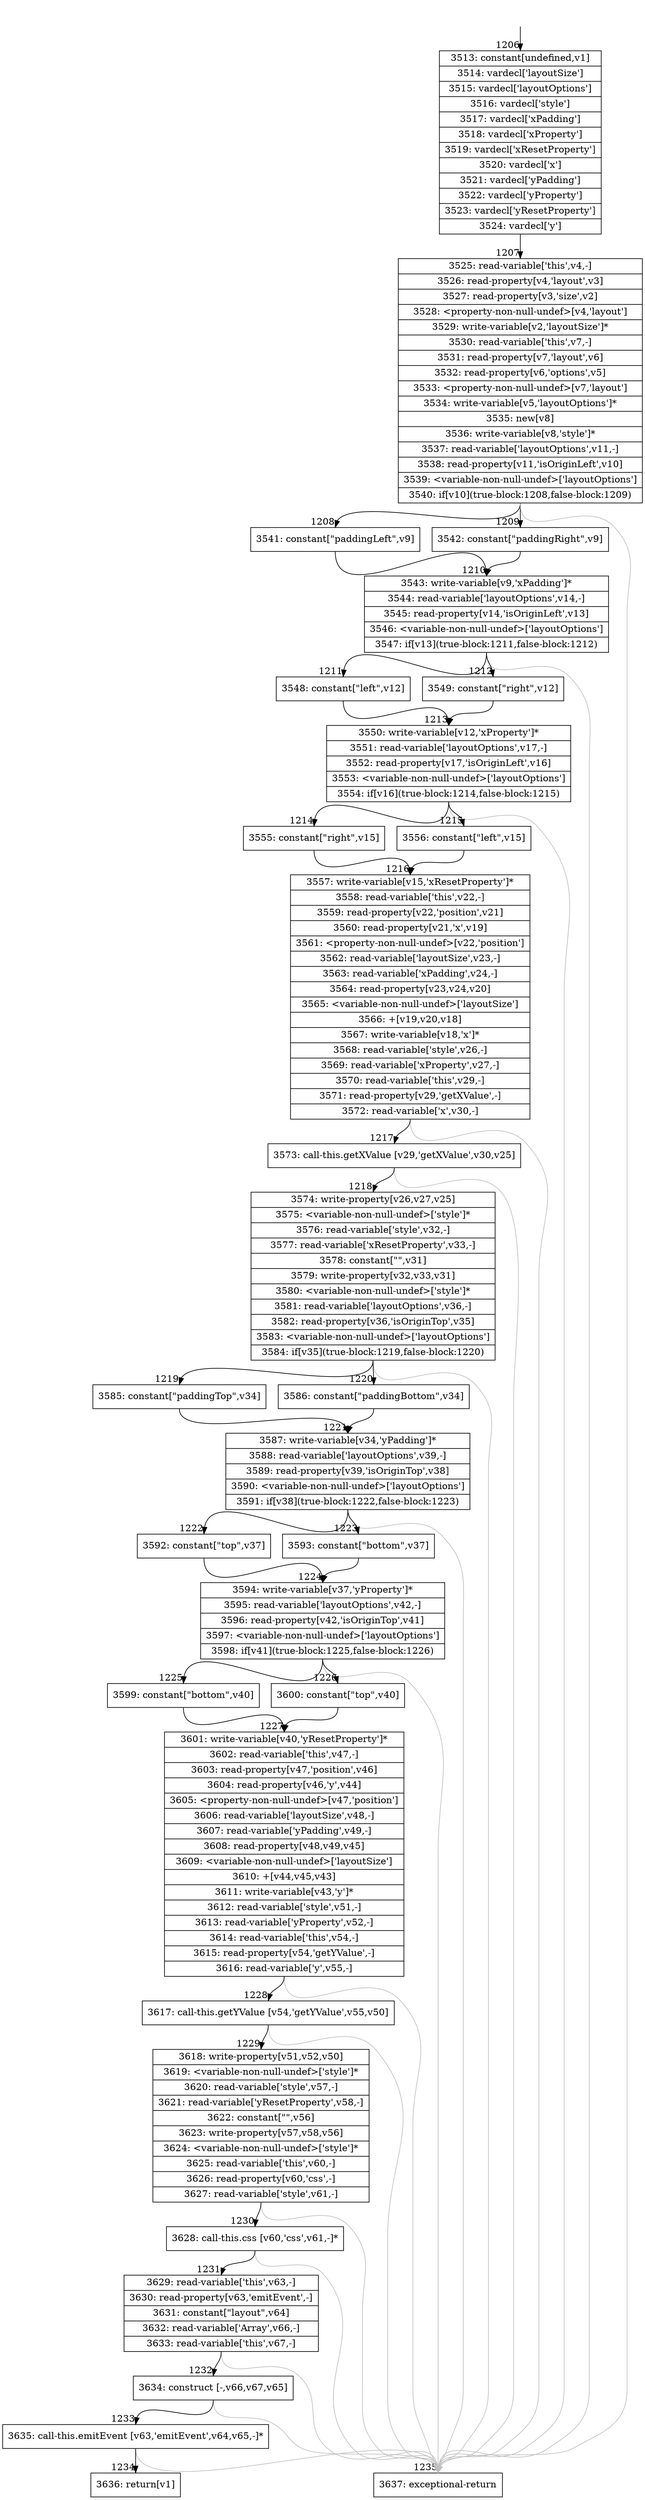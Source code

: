 digraph {
rankdir="TD"
BB_entry111[shape=none,label=""];
BB_entry111 -> BB1206 [tailport=s, headport=n, headlabel="    1206"]
BB1206 [shape=record label="{3513: constant[undefined,v1]|3514: vardecl['layoutSize']|3515: vardecl['layoutOptions']|3516: vardecl['style']|3517: vardecl['xPadding']|3518: vardecl['xProperty']|3519: vardecl['xResetProperty']|3520: vardecl['x']|3521: vardecl['yPadding']|3522: vardecl['yProperty']|3523: vardecl['yResetProperty']|3524: vardecl['y']}" ] 
BB1206 -> BB1207 [tailport=s, headport=n, headlabel="      1207"]
BB1207 [shape=record label="{3525: read-variable['this',v4,-]|3526: read-property[v4,'layout',v3]|3527: read-property[v3,'size',v2]|3528: \<property-non-null-undef\>[v4,'layout']|3529: write-variable[v2,'layoutSize']*|3530: read-variable['this',v7,-]|3531: read-property[v7,'layout',v6]|3532: read-property[v6,'options',v5]|3533: \<property-non-null-undef\>[v7,'layout']|3534: write-variable[v5,'layoutOptions']*|3535: new[v8]|3536: write-variable[v8,'style']*|3537: read-variable['layoutOptions',v11,-]|3538: read-property[v11,'isOriginLeft',v10]|3539: \<variable-non-null-undef\>['layoutOptions']|3540: if[v10](true-block:1208,false-block:1209)}" ] 
BB1207 -> BB1208 [tailport=s, headport=n, headlabel="      1208"]
BB1207 -> BB1209 [tailport=s, headport=n, headlabel="      1209"]
BB1207 -> BB1235 [tailport=s, headport=n, color=gray, headlabel="      1235"]
BB1208 [shape=record label="{3541: constant[\"paddingLeft\",v9]}" ] 
BB1208 -> BB1210 [tailport=s, headport=n, headlabel="      1210"]
BB1209 [shape=record label="{3542: constant[\"paddingRight\",v9]}" ] 
BB1209 -> BB1210 [tailport=s, headport=n]
BB1210 [shape=record label="{3543: write-variable[v9,'xPadding']*|3544: read-variable['layoutOptions',v14,-]|3545: read-property[v14,'isOriginLeft',v13]|3546: \<variable-non-null-undef\>['layoutOptions']|3547: if[v13](true-block:1211,false-block:1212)}" ] 
BB1210 -> BB1211 [tailport=s, headport=n, headlabel="      1211"]
BB1210 -> BB1212 [tailport=s, headport=n, headlabel="      1212"]
BB1210 -> BB1235 [tailport=s, headport=n, color=gray]
BB1211 [shape=record label="{3548: constant[\"left\",v12]}" ] 
BB1211 -> BB1213 [tailport=s, headport=n, headlabel="      1213"]
BB1212 [shape=record label="{3549: constant[\"right\",v12]}" ] 
BB1212 -> BB1213 [tailport=s, headport=n]
BB1213 [shape=record label="{3550: write-variable[v12,'xProperty']*|3551: read-variable['layoutOptions',v17,-]|3552: read-property[v17,'isOriginLeft',v16]|3553: \<variable-non-null-undef\>['layoutOptions']|3554: if[v16](true-block:1214,false-block:1215)}" ] 
BB1213 -> BB1214 [tailport=s, headport=n, headlabel="      1214"]
BB1213 -> BB1215 [tailport=s, headport=n, headlabel="      1215"]
BB1213 -> BB1235 [tailport=s, headport=n, color=gray]
BB1214 [shape=record label="{3555: constant[\"right\",v15]}" ] 
BB1214 -> BB1216 [tailport=s, headport=n, headlabel="      1216"]
BB1215 [shape=record label="{3556: constant[\"left\",v15]}" ] 
BB1215 -> BB1216 [tailport=s, headport=n]
BB1216 [shape=record label="{3557: write-variable[v15,'xResetProperty']*|3558: read-variable['this',v22,-]|3559: read-property[v22,'position',v21]|3560: read-property[v21,'x',v19]|3561: \<property-non-null-undef\>[v22,'position']|3562: read-variable['layoutSize',v23,-]|3563: read-variable['xPadding',v24,-]|3564: read-property[v23,v24,v20]|3565: \<variable-non-null-undef\>['layoutSize']|3566: +[v19,v20,v18]|3567: write-variable[v18,'x']*|3568: read-variable['style',v26,-]|3569: read-variable['xProperty',v27,-]|3570: read-variable['this',v29,-]|3571: read-property[v29,'getXValue',-]|3572: read-variable['x',v30,-]}" ] 
BB1216 -> BB1217 [tailport=s, headport=n, headlabel="      1217"]
BB1216 -> BB1235 [tailport=s, headport=n, color=gray]
BB1217 [shape=record label="{3573: call-this.getXValue [v29,'getXValue',v30,v25]}" ] 
BB1217 -> BB1218 [tailport=s, headport=n, headlabel="      1218"]
BB1217 -> BB1235 [tailport=s, headport=n, color=gray]
BB1218 [shape=record label="{3574: write-property[v26,v27,v25]|3575: \<variable-non-null-undef\>['style']*|3576: read-variable['style',v32,-]|3577: read-variable['xResetProperty',v33,-]|3578: constant[\"\",v31]|3579: write-property[v32,v33,v31]|3580: \<variable-non-null-undef\>['style']*|3581: read-variable['layoutOptions',v36,-]|3582: read-property[v36,'isOriginTop',v35]|3583: \<variable-non-null-undef\>['layoutOptions']|3584: if[v35](true-block:1219,false-block:1220)}" ] 
BB1218 -> BB1219 [tailport=s, headport=n, headlabel="      1219"]
BB1218 -> BB1220 [tailport=s, headport=n, headlabel="      1220"]
BB1218 -> BB1235 [tailport=s, headport=n, color=gray]
BB1219 [shape=record label="{3585: constant[\"paddingTop\",v34]}" ] 
BB1219 -> BB1221 [tailport=s, headport=n, headlabel="      1221"]
BB1220 [shape=record label="{3586: constant[\"paddingBottom\",v34]}" ] 
BB1220 -> BB1221 [tailport=s, headport=n]
BB1221 [shape=record label="{3587: write-variable[v34,'yPadding']*|3588: read-variable['layoutOptions',v39,-]|3589: read-property[v39,'isOriginTop',v38]|3590: \<variable-non-null-undef\>['layoutOptions']|3591: if[v38](true-block:1222,false-block:1223)}" ] 
BB1221 -> BB1222 [tailport=s, headport=n, headlabel="      1222"]
BB1221 -> BB1223 [tailport=s, headport=n, headlabel="      1223"]
BB1221 -> BB1235 [tailport=s, headport=n, color=gray]
BB1222 [shape=record label="{3592: constant[\"top\",v37]}" ] 
BB1222 -> BB1224 [tailport=s, headport=n, headlabel="      1224"]
BB1223 [shape=record label="{3593: constant[\"bottom\",v37]}" ] 
BB1223 -> BB1224 [tailport=s, headport=n]
BB1224 [shape=record label="{3594: write-variable[v37,'yProperty']*|3595: read-variable['layoutOptions',v42,-]|3596: read-property[v42,'isOriginTop',v41]|3597: \<variable-non-null-undef\>['layoutOptions']|3598: if[v41](true-block:1225,false-block:1226)}" ] 
BB1224 -> BB1225 [tailport=s, headport=n, headlabel="      1225"]
BB1224 -> BB1226 [tailport=s, headport=n, headlabel="      1226"]
BB1224 -> BB1235 [tailport=s, headport=n, color=gray]
BB1225 [shape=record label="{3599: constant[\"bottom\",v40]}" ] 
BB1225 -> BB1227 [tailport=s, headport=n, headlabel="      1227"]
BB1226 [shape=record label="{3600: constant[\"top\",v40]}" ] 
BB1226 -> BB1227 [tailport=s, headport=n]
BB1227 [shape=record label="{3601: write-variable[v40,'yResetProperty']*|3602: read-variable['this',v47,-]|3603: read-property[v47,'position',v46]|3604: read-property[v46,'y',v44]|3605: \<property-non-null-undef\>[v47,'position']|3606: read-variable['layoutSize',v48,-]|3607: read-variable['yPadding',v49,-]|3608: read-property[v48,v49,v45]|3609: \<variable-non-null-undef\>['layoutSize']|3610: +[v44,v45,v43]|3611: write-variable[v43,'y']*|3612: read-variable['style',v51,-]|3613: read-variable['yProperty',v52,-]|3614: read-variable['this',v54,-]|3615: read-property[v54,'getYValue',-]|3616: read-variable['y',v55,-]}" ] 
BB1227 -> BB1228 [tailport=s, headport=n, headlabel="      1228"]
BB1227 -> BB1235 [tailport=s, headport=n, color=gray]
BB1228 [shape=record label="{3617: call-this.getYValue [v54,'getYValue',v55,v50]}" ] 
BB1228 -> BB1229 [tailport=s, headport=n, headlabel="      1229"]
BB1228 -> BB1235 [tailport=s, headport=n, color=gray]
BB1229 [shape=record label="{3618: write-property[v51,v52,v50]|3619: \<variable-non-null-undef\>['style']*|3620: read-variable['style',v57,-]|3621: read-variable['yResetProperty',v58,-]|3622: constant[\"\",v56]|3623: write-property[v57,v58,v56]|3624: \<variable-non-null-undef\>['style']*|3625: read-variable['this',v60,-]|3626: read-property[v60,'css',-]|3627: read-variable['style',v61,-]}" ] 
BB1229 -> BB1230 [tailport=s, headport=n, headlabel="      1230"]
BB1229 -> BB1235 [tailport=s, headport=n, color=gray]
BB1230 [shape=record label="{3628: call-this.css [v60,'css',v61,-]*}" ] 
BB1230 -> BB1231 [tailport=s, headport=n, headlabel="      1231"]
BB1230 -> BB1235 [tailport=s, headport=n, color=gray]
BB1231 [shape=record label="{3629: read-variable['this',v63,-]|3630: read-property[v63,'emitEvent',-]|3631: constant[\"layout\",v64]|3632: read-variable['Array',v66,-]|3633: read-variable['this',v67,-]}" ] 
BB1231 -> BB1232 [tailport=s, headport=n, headlabel="      1232"]
BB1231 -> BB1235 [tailport=s, headport=n, color=gray]
BB1232 [shape=record label="{3634: construct [-,v66,v67,v65]}" ] 
BB1232 -> BB1233 [tailport=s, headport=n, headlabel="      1233"]
BB1232 -> BB1235 [tailport=s, headport=n, color=gray]
BB1233 [shape=record label="{3635: call-this.emitEvent [v63,'emitEvent',v64,v65,-]*}" ] 
BB1233 -> BB1234 [tailport=s, headport=n, headlabel="      1234"]
BB1233 -> BB1235 [tailport=s, headport=n, color=gray]
BB1234 [shape=record label="{3636: return[v1]}" ] 
BB1235 [shape=record label="{3637: exceptional-return}" ] 
//#$~ 1687
}
